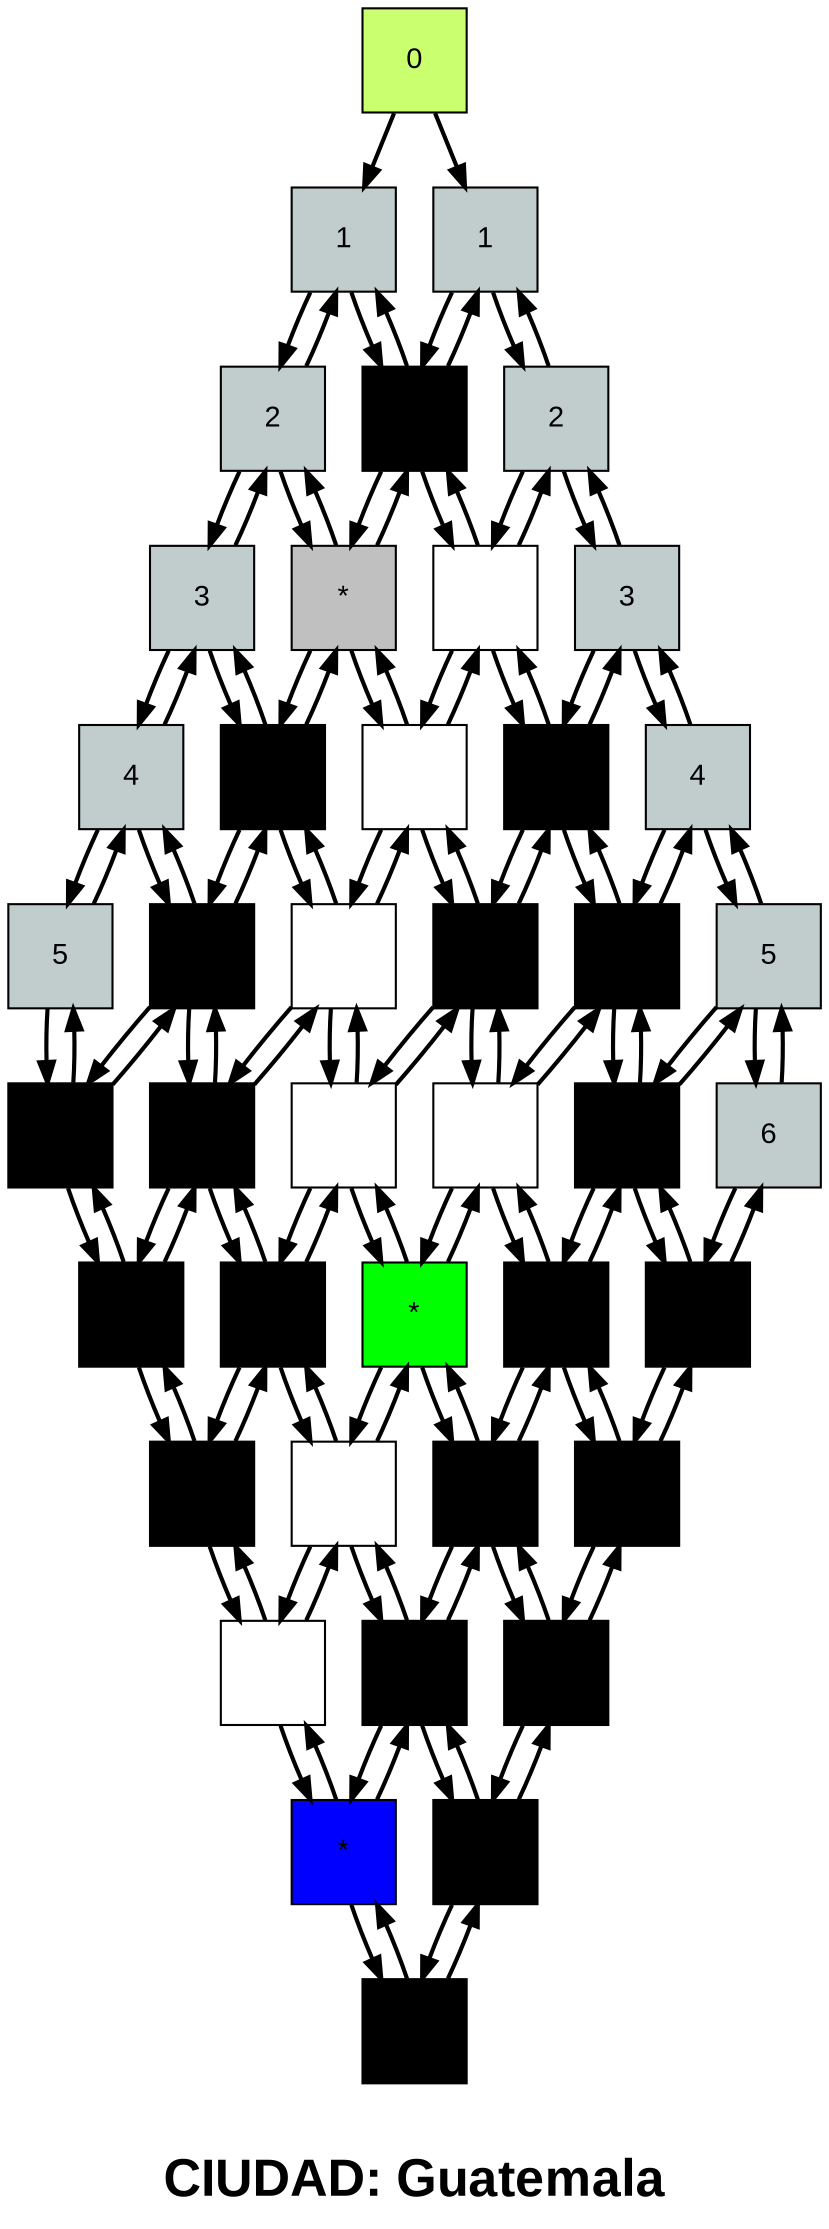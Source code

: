 digraph G{
    node[shape=box, width=0.7, height=0.7, fontname="Arial", fillcolor="white", style=filled]
    edge[style = "bold"]
    node[label = "0" fillcolor="darkolivegreen1" pos = "-1,1!"]raiz;label = "
CIUDAD: Guatemala" 
fontname="Arial Black" 
fontsize="25pt" 

                    

	node[label = "1" fillcolor="azure3" pos="-1,-0!" shape=box]x1;
	node[label = "2" fillcolor="azure3" pos="-1,-1!" shape=box]x2;
	node[label = "3" fillcolor="azure3" pos="-1,-2!" shape=box]x3;
	node[label = "4" fillcolor="azure3" pos="-1,-3!" shape=box]x4;
	node[label = "5" fillcolor="azure3" pos="-1,-4!" shape=box]x5;
	x1->x2;
	x1->x2[dir=back];
	x2->x3;
	x2->x3[dir=back];
	x3->x4;
	x3->x4[dir=back];
	x4->x5;
	x4->x5[dir=back];
	raiz->x1;
	node[label = "1" fillcolor="azure3" pos = "0,1!" shape=box]y1;
	node[label = "2" fillcolor="azure3" pos = "1,1!" shape=box]y2;
	node[label = "3" fillcolor="azure3" pos = "2,1!" shape=box]y3;
	node[label = "4" fillcolor="azure3" pos = "3,1!" shape=box]y4;
	node[label = "5" fillcolor="azure3" pos = "4,1!" shape=box]y5;
	node[label = "6" fillcolor="azure3" pos = "5,1!" shape=box]y6;
	y1->y2;
	y1->y2[dir=back];
	y2->y3;
	y2->y3[dir=back];
	y3->y4;
	y3->y4[dir=back];
	y4->y5;
	y4->y5[dir=back];
	y5->y6;
	y5->y6[dir=back];
	raiz->y1;
	node[label="*" fillcolor="black" pos="0,-0!" shape=box]i1_1;
	node[label=" " fillcolor="white" pos="1,-0!" shape=box]i1_2;
	node[label="*" fillcolor="black" pos="2,-0!" shape=box]i1_3;
	node[label="*" fillcolor="black" pos="3,-0!" shape=box]i1_4;
	node[label="*" fillcolor="black" pos="4,-0!" shape=box]i1_5;
	node[label="*" fillcolor="black" pos="5,-0!" shape=box]i1_6;
	i1_1->i1_2;
	i1_1->i1_2[dir=back];
	i1_2->i1_3;
	i1_2->i1_3[dir=back];
	i1_3->i1_4;
	i1_3->i1_4[dir=back];
	i1_4->i1_5;
	i1_4->i1_5[dir=back];
	i1_5->i1_6;
	i1_5->i1_6[dir=back];
	x1->i1_1;
	x1->i1_1[dir=back];
	node[label="*" fillcolor="gray" pos="0,-1!" shape=box]i2_1;
	node[label=" " fillcolor="white" pos="1,-1!" shape=box]i2_2;
	node[label="*" fillcolor="black" pos="2,-1!" shape=box]i2_3;
	node[label=" " fillcolor="white" pos="3,-1!" shape=box]i2_4;
	node[label="*" fillcolor="black" pos="4,-1!" shape=box]i2_5;
	node[label="*" fillcolor="black" pos="5,-1!" shape=box]i2_6;
	i2_1->i2_2;
	i2_1->i2_2[dir=back];
	i2_2->i2_3;
	i2_2->i2_3[dir=back];
	i2_3->i2_4;
	i2_3->i2_4[dir=back];
	i2_4->i2_5;
	i2_4->i2_5[dir=back];
	i2_5->i2_6;
	i2_5->i2_6[dir=back];
	x2->i2_1;
	x2->i2_1[dir=back];
	node[label="*" fillcolor="black" pos="0,-2!" shape=box]i3_1;
	node[label=" " fillcolor="white" pos="1,-2!" shape=box]i3_2;
	node[label=" " fillcolor="white" pos="2,-2!" shape=box]i3_3;
	node[label="*" fillcolor="green" pos="3,-2!" shape=box]i3_4;
	node[label="*" fillcolor="black" pos="4,-2!" shape=box]i3_5;
	node[label="*" fillcolor="black" pos="5,-2!" shape=box]i3_6;
	i3_1->i3_2;
	i3_1->i3_2[dir=back];
	i3_2->i3_3;
	i3_2->i3_3[dir=back];
	i3_3->i3_4;
	i3_3->i3_4[dir=back];
	i3_4->i3_5;
	i3_4->i3_5[dir=back];
	i3_5->i3_6;
	i3_5->i3_6[dir=back];
	x3->i3_1;
	x3->i3_1[dir=back];
	node[label="*" fillcolor="black" pos="0,-3!" shape=box]i4_1;
	node[label="*" fillcolor="black" pos="1,-3!" shape=box]i4_2;
	node[label="*" fillcolor="black" pos="2,-3!" shape=box]i4_3;
	node[label=" " fillcolor="white" pos="3,-3!" shape=box]i4_4;
	node[label="*" fillcolor="black" pos="4,-3!" shape=box]i4_5;
	node[label="*" fillcolor="black" pos="5,-3!" shape=box]i4_6;
	i4_1->i4_2;
	i4_1->i4_2[dir=back];
	i4_2->i4_3;
	i4_2->i4_3[dir=back];
	i4_3->i4_4;
	i4_3->i4_4[dir=back];
	i4_4->i4_5;
	i4_4->i4_5[dir=back];
	i4_5->i4_6;
	i4_5->i4_6[dir=back];
	x4->i4_1;
	x4->i4_1[dir=back];
	node[label="*" fillcolor="black" pos="0,-4!" shape=box]i5_1;
	node[label="*" fillcolor="black" pos="1,-4!" shape=box]i5_2;
	node[label="*" fillcolor="black" pos="2,-4!" shape=box]i5_3;
	node[label=" " fillcolor="white" pos="3,-4!" shape=box]i5_4;
	node[label="*" fillcolor="blue" pos="4,-4!" shape=box]i5_5;
	node[label="*" fillcolor="black" pos="5,-4!" shape=box]i5_6;
	i5_1->i5_2;
	i5_1->i5_2[dir=back];
	i5_2->i5_3;
	i5_2->i5_3[dir=back];
	i5_3->i5_4;
	i5_3->i5_4[dir=back];
	i5_4->i5_5;
	i5_4->i5_5[dir=back];
	i5_5->i5_6;
	i5_5->i5_6[dir=back];
	x5->i5_1;
	x5->i5_1[dir=back];
	i1_1->i2_1;
	i1_1->i2_1[dir=back];
	i2_1->i3_1;
	i2_1->i3_1[dir=back];
	i3_1->i4_1;
	i3_1->i4_1[dir=back];
	i4_1->i5_1;
	i4_1->i5_1[dir=back];
	y1->i1_1;
	y1->i1_1[dir=back];
	i1_2->i2_2;
	i1_2->i2_2[dir=back];
	i2_2->i3_2;
	i2_2->i3_2[dir=back];
	i3_2->i4_2;
	i3_2->i4_2[dir=back];
	i4_2->i5_2;
	i4_2->i5_2[dir=back];
	y2->i1_2;
	y2->i1_2[dir=back];
	i1_3->i2_3;
	i1_3->i2_3[dir=back];
	i2_3->i3_3;
	i2_3->i3_3[dir=back];
	i3_3->i4_3;
	i3_3->i4_3[dir=back];
	i4_3->i5_3;
	i4_3->i5_3[dir=back];
	y3->i1_3;
	y3->i1_3[dir=back];
	i1_4->i2_4;
	i1_4->i2_4[dir=back];
	i2_4->i3_4;
	i2_4->i3_4[dir=back];
	i3_4->i4_4;
	i3_4->i4_4[dir=back];
	i4_4->i5_4;
	i4_4->i5_4[dir=back];
	y4->i1_4;
	y4->i1_4[dir=back];
	i1_5->i2_5;
	i1_5->i2_5[dir=back];
	i2_5->i3_5;
	i2_5->i3_5[dir=back];
	i3_5->i4_5;
	i3_5->i4_5[dir=back];
	i4_5->i5_5;
	i4_5->i5_5[dir=back];
	y5->i1_5;
	y5->i1_5[dir=back];
	i1_6->i2_6;
	i1_6->i2_6[dir=back];
	i2_6->i3_6;
	i2_6->i3_6[dir=back];
	i3_6->i4_6;
	i3_6->i4_6[dir=back];
	i4_6->i5_6;
	i4_6->i5_6[dir=back];
	y6->i1_6;
	y6->i1_6[dir=back];
}
